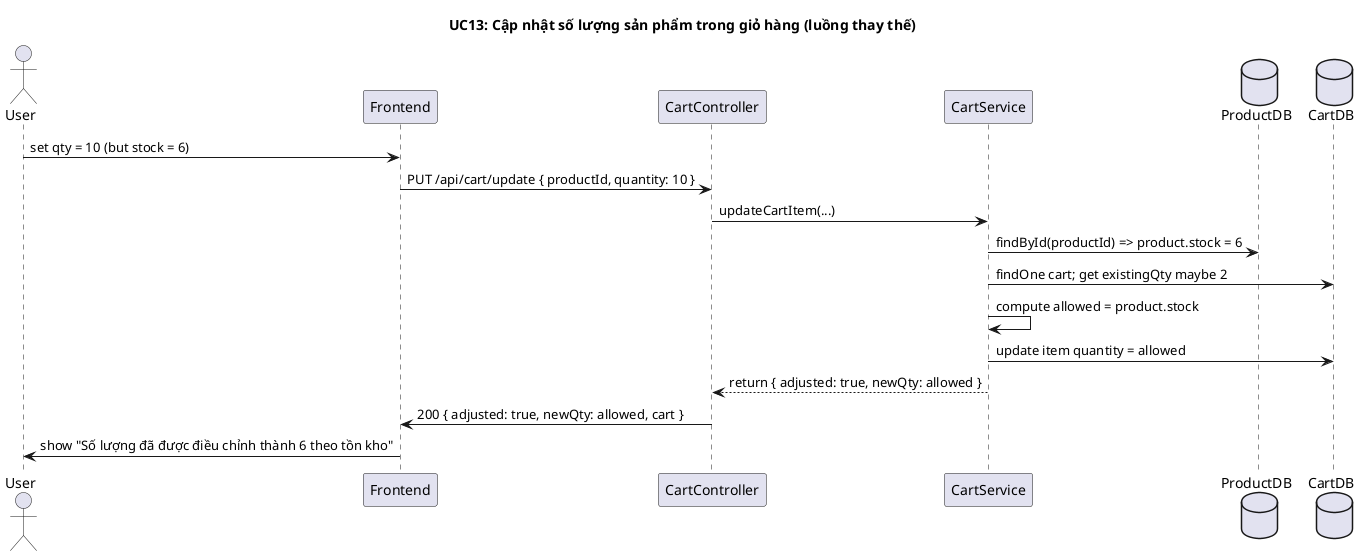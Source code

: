 @startuml UC13_UpdateCart_AdjustToStock

title UC13: Cập nhật số lượng sản phẩm trong giỏ hàng (luồng thay thế)

actor User
participant Frontend
participant CartController
participant CartService
database ProductDB
database CartDB

User -> Frontend: set qty = 10 (but stock = 6)
Frontend -> CartController: PUT /api/cart/update { productId, quantity: 10 }
CartController -> CartService: updateCartItem(...)
CartService -> ProductDB: findById(productId) => product.stock = 6
CartService -> CartDB: findOne cart; get existingQty maybe 2
CartService -> CartService: compute allowed = product.stock
CartService -> CartDB: update item quantity = allowed
CartService --> CartController: return { adjusted: true, newQty: allowed }
CartController -> Frontend: 200 { adjusted: true, newQty: allowed, cart }
Frontend -> User: show "Số lượng đã được điều chỉnh thành 6 theo tồn kho"
@enduml
